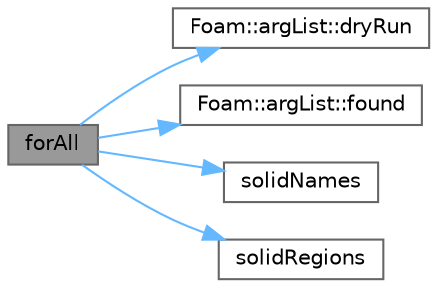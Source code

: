 digraph "forAll"
{
 // LATEX_PDF_SIZE
  bgcolor="transparent";
  edge [fontname=Helvetica,fontsize=10,labelfontname=Helvetica,labelfontsize=10];
  node [fontname=Helvetica,fontsize=10,shape=box,height=0.2,width=0.4];
  rankdir="LR";
  Node1 [id="Node000001",label="forAll",height=0.2,width=0.4,color="gray40", fillcolor="grey60", style="filled", fontcolor="black",tooltip=" "];
  Node1 -> Node2 [id="edge1_Node000001_Node000002",color="steelblue1",style="solid",tooltip=" "];
  Node2 [id="Node000002",label="Foam::argList::dryRun",height=0.2,width=0.4,color="grey40", fillcolor="white", style="filled",URL="$classFoam_1_1argList.html#a077928d0da0b272dcc60640a27a0017a",tooltip=" "];
  Node1 -> Node3 [id="edge2_Node000001_Node000003",color="steelblue1",style="solid",tooltip=" "];
  Node3 [id="Node000003",label="Foam::argList::found",height=0.2,width=0.4,color="grey40", fillcolor="white", style="filled",URL="$classFoam_1_1argList.html#a9ca2c0f722cb5404e6fd9a7ec51244d9",tooltip=" "];
  Node1 -> Node4 [id="edge3_Node000001_Node000004",color="steelblue1",style="solid",tooltip=" "];
  Node4 [id="Node000004",label="solidNames",height=0.2,width=0.4,color="grey40", fillcolor="white", style="filled",URL="$createSolidMeshes_8H.html#a192a987cef5505ccd582f07557c0ab0a",tooltip=" "];
  Node1 -> Node5 [id="edge4_Node000001_Node000005",color="steelblue1",style="solid",tooltip=" "];
  Node5 [id="Node000005",label="solidRegions",height=0.2,width=0.4,color="grey40", fillcolor="white", style="filled",URL="$createSolidMeshes_8H.html#a97b86bc764f1560f4d2e4abdafb534e1",tooltip=" "];
}
